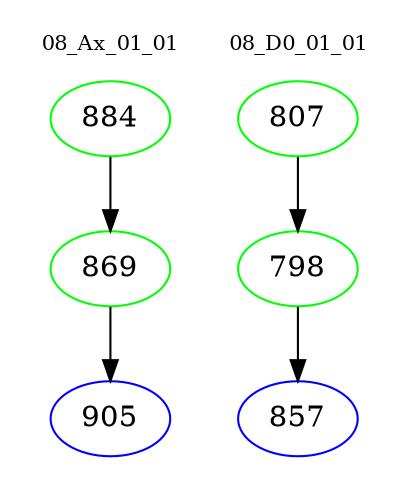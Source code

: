 digraph{
subgraph cluster_0 {
color = white
label = "08_Ax_01_01";
fontsize=10;
T0_884 [label="884", color="green"]
T0_884 -> T0_869 [color="black"]
T0_869 [label="869", color="green"]
T0_869 -> T0_905 [color="black"]
T0_905 [label="905", color="blue"]
}
subgraph cluster_1 {
color = white
label = "08_D0_01_01";
fontsize=10;
T1_807 [label="807", color="green"]
T1_807 -> T1_798 [color="black"]
T1_798 [label="798", color="green"]
T1_798 -> T1_857 [color="black"]
T1_857 [label="857", color="blue"]
}
}

